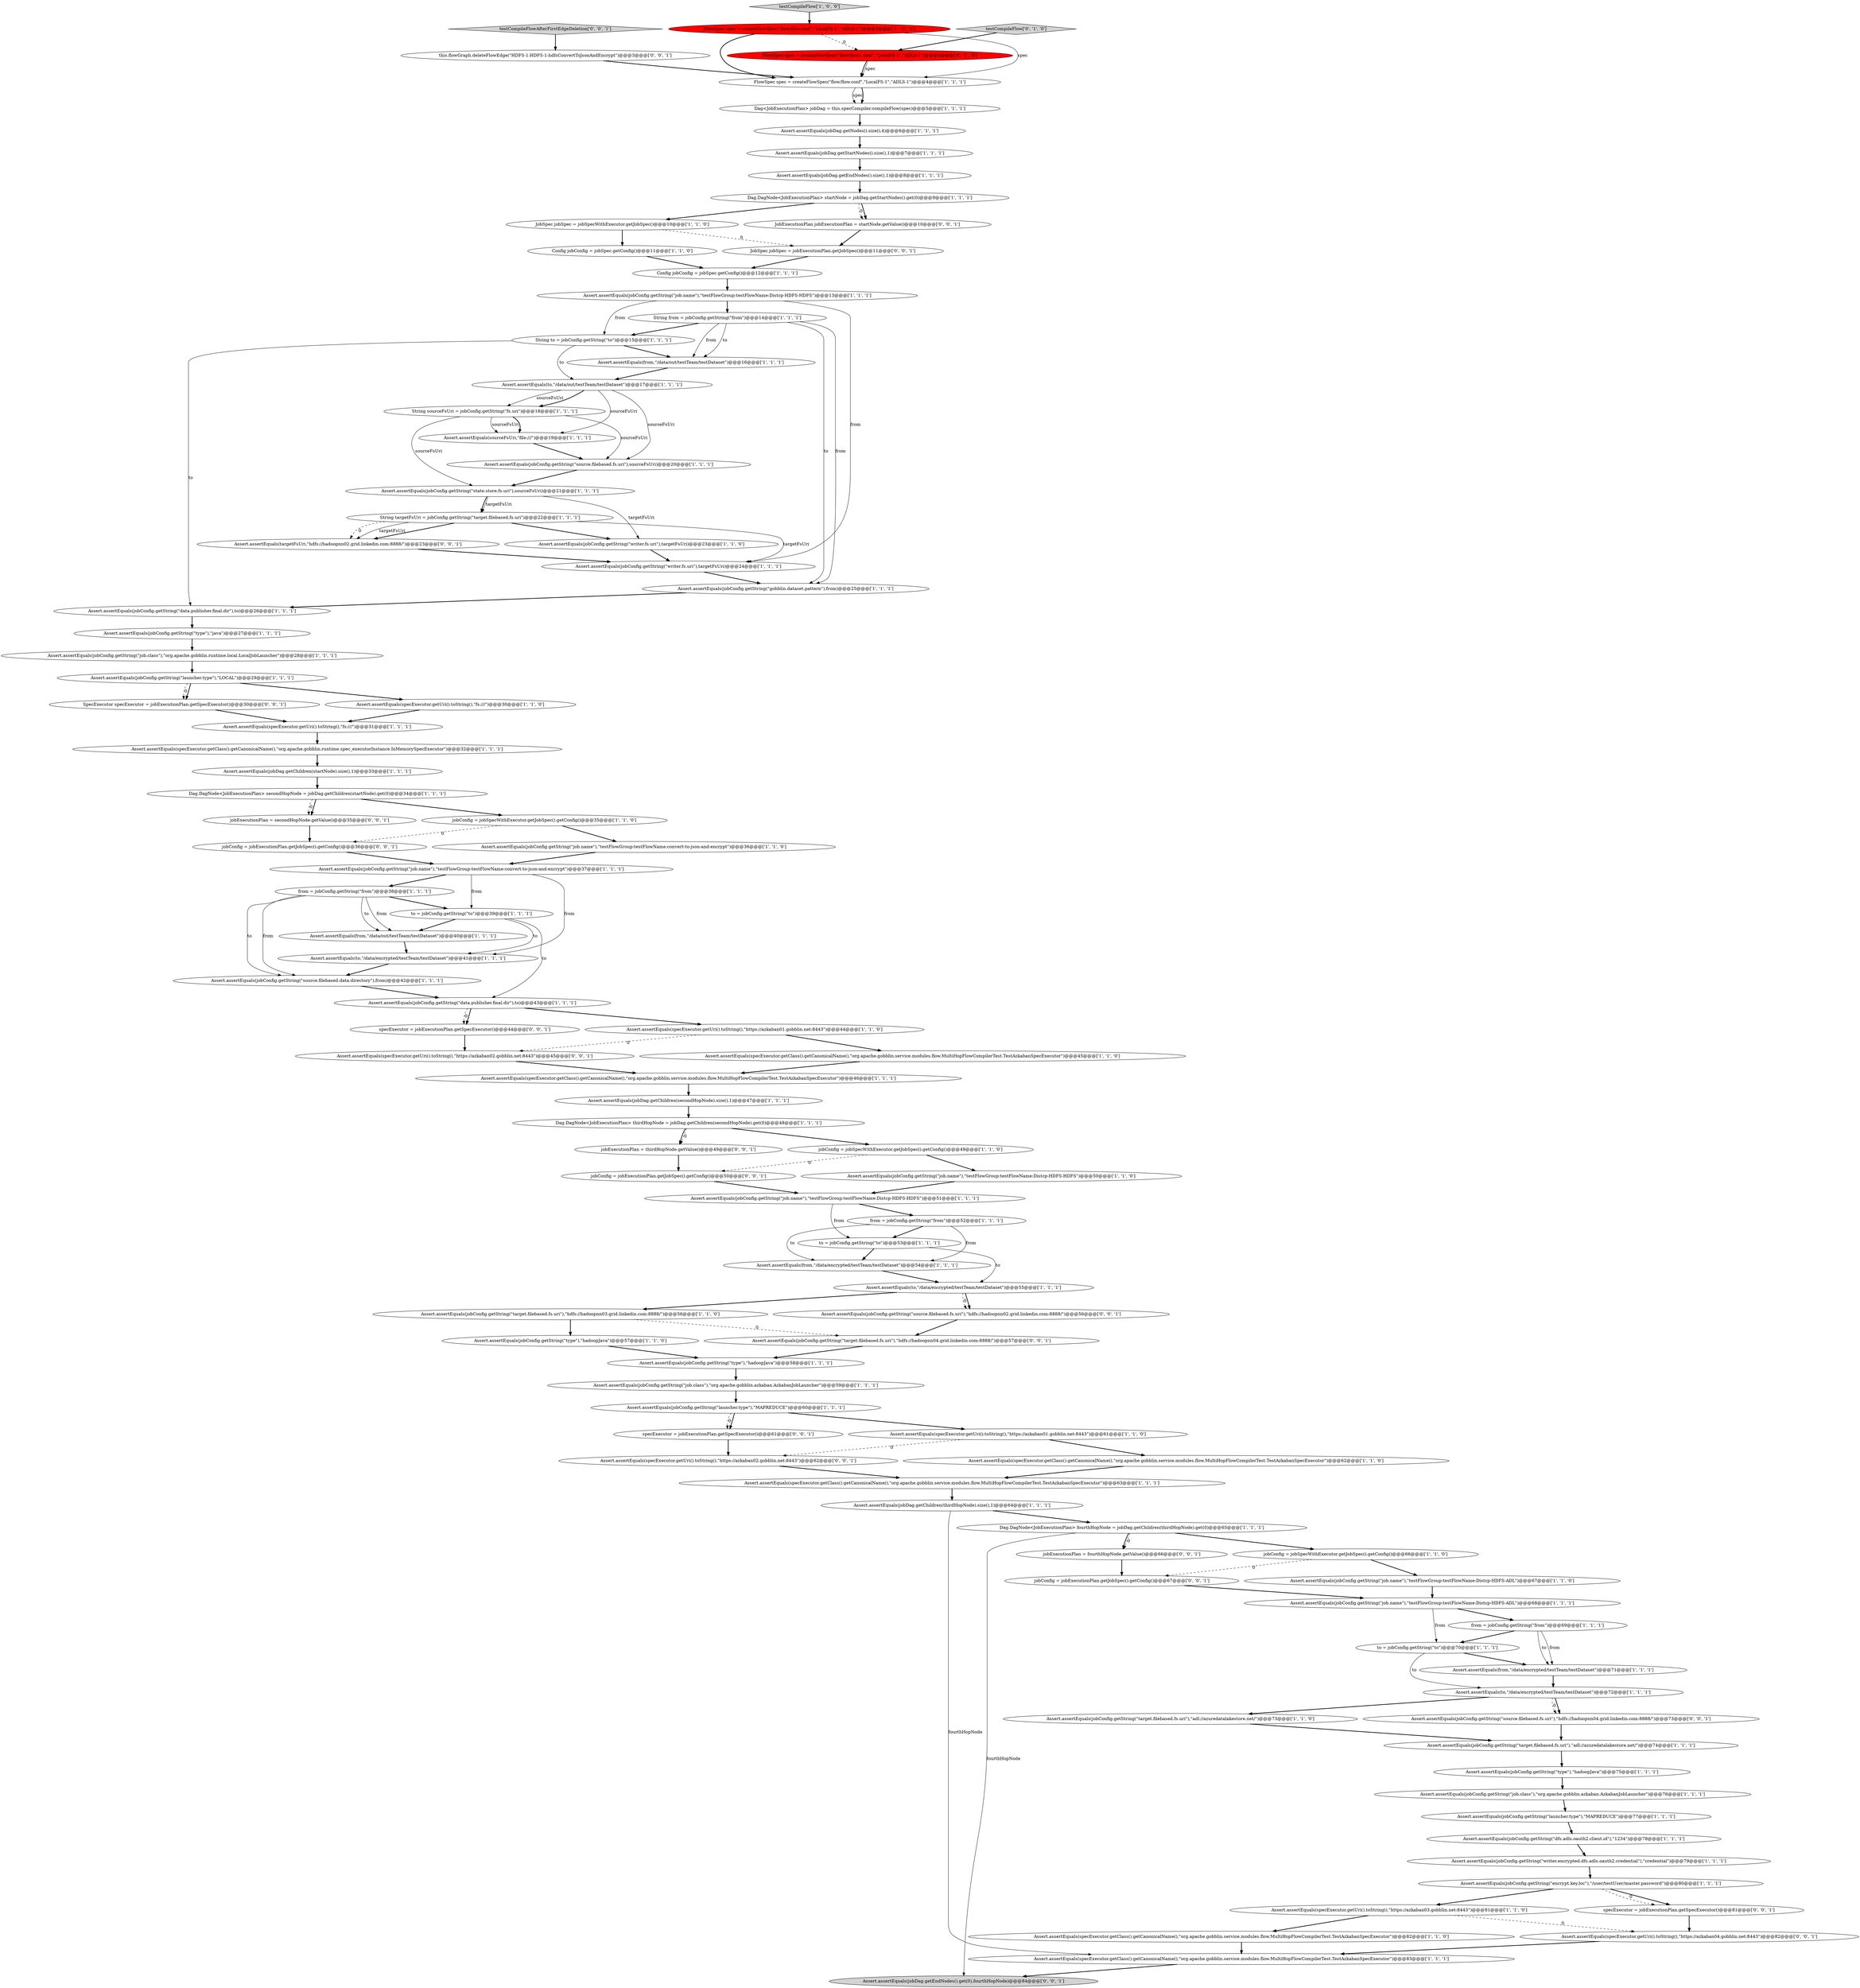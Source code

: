 digraph {
15 [style = filled, label = "FlowSpec spec = createFlowSpec(\"flow/flow.conf\",\"LocalFS-1\",\"ADLS-1\")@@@4@@@['1', '1', '1']", fillcolor = white, shape = ellipse image = "AAA0AAABBB1BBB"];
48 [style = filled, label = "Assert.assertEquals(from,\"/data/out/testTeam/testDataset\")@@@40@@@['1', '1', '1']", fillcolor = white, shape = ellipse image = "AAA0AAABBB1BBB"];
37 [style = filled, label = "Assert.assertEquals(jobConfig.getString(\"launcher.type\"),\"MAPREDUCE\")@@@60@@@['1', '1', '1']", fillcolor = white, shape = ellipse image = "AAA0AAABBB1BBB"];
4 [style = filled, label = "Assert.assertEquals(jobConfig.getString(\"launcher.type\"),\"MAPREDUCE\")@@@77@@@['1', '1', '1']", fillcolor = white, shape = ellipse image = "AAA0AAABBB1BBB"];
91 [style = filled, label = "Assert.assertEquals(jobConfig.getString(\"source.filebased.fs.uri\"),\"hdfs://hadoopnn04.grid.linkedin.com:8888/\")@@@73@@@['0', '0', '1']", fillcolor = white, shape = ellipse image = "AAA0AAABBB3BBB"];
53 [style = filled, label = "Assert.assertEquals(to,\"/data/encrypted/testTeam/testDataset\")@@@55@@@['1', '1', '1']", fillcolor = white, shape = ellipse image = "AAA0AAABBB1BBB"];
62 [style = filled, label = "Assert.assertEquals(jobConfig.getString(\"state.store.fs.uri\"),sourceFsUri)@@@21@@@['1', '1', '1']", fillcolor = white, shape = ellipse image = "AAA0AAABBB1BBB"];
93 [style = filled, label = "this.flowGraph.deleteFlowEdge(\"HDFS-1:HDFS-1:hdfsConvertToJsonAndEncrypt\")@@@3@@@['0', '0', '1']", fillcolor = white, shape = ellipse image = "AAA0AAABBB3BBB"];
85 [style = filled, label = "Assert.assertEquals(jobConfig.getString(\"target.filebased.fs.uri\"),\"hdfs://hadoopnn04.grid.linkedin.com:8888/\")@@@57@@@['0', '0', '1']", fillcolor = white, shape = ellipse image = "AAA0AAABBB3BBB"];
89 [style = filled, label = "jobExecutionPlan = secondHopNode.getValue()@@@35@@@['0', '0', '1']", fillcolor = white, shape = ellipse image = "AAA0AAABBB3BBB"];
59 [style = filled, label = "Assert.assertEquals(jobConfig.getString(\"job.name\"),\"testFlowGroup:testFlowName:Distcp-HDFS-HDFS\")@@@13@@@['1', '1', '1']", fillcolor = white, shape = ellipse image = "AAA0AAABBB1BBB"];
99 [style = filled, label = "specExecutor = jobExecutionPlan.getSpecExecutor()@@@61@@@['0', '0', '1']", fillcolor = white, shape = ellipse image = "AAA0AAABBB3BBB"];
9 [style = filled, label = "Assert.assertEquals(specExecutor.getClass().getCanonicalName(),\"org.apache.gobblin.runtime.spec_executorInstance.InMemorySpecExecutor\")@@@32@@@['1', '1', '1']", fillcolor = white, shape = ellipse image = "AAA0AAABBB1BBB"];
14 [style = filled, label = "Assert.assertEquals(jobConfig.getString(\"dfs.adls.oauth2.client.id\"),\"1234\")@@@78@@@['1', '1', '1']", fillcolor = white, shape = ellipse image = "AAA0AAABBB1BBB"];
0 [style = filled, label = "Assert.assertEquals(jobConfig.getString(\"type\"),\"hadoopJava\")@@@57@@@['1', '1', '0']", fillcolor = white, shape = ellipse image = "AAA0AAABBB1BBB"];
96 [style = filled, label = "SpecExecutor specExecutor = jobExecutionPlan.getSpecExecutor()@@@30@@@['0', '0', '1']", fillcolor = white, shape = ellipse image = "AAA0AAABBB3BBB"];
42 [style = filled, label = "jobConfig = jobSpecWithExecutor.getJobSpec().getConfig()@@@35@@@['1', '1', '0']", fillcolor = white, shape = ellipse image = "AAA0AAABBB1BBB"];
43 [style = filled, label = "from = jobConfig.getString(\"from\")@@@52@@@['1', '1', '1']", fillcolor = white, shape = ellipse image = "AAA0AAABBB1BBB"];
105 [style = filled, label = "Assert.assertEquals(specExecutor.getUri().toString(),\"https://azkaban02.gobblin.net:8443\")@@@45@@@['0', '0', '1']", fillcolor = white, shape = ellipse image = "AAA0AAABBB3BBB"];
77 [style = filled, label = "Assert.assertEquals(jobConfig.getString(\"writer.fs.uri\"),targetFsUri)@@@24@@@['1', '1', '1']", fillcolor = white, shape = ellipse image = "AAA0AAABBB1BBB"];
45 [style = filled, label = "Assert.assertEquals(jobConfig.getString(\"job.name\"),\"testFlowGroup:testFlowName:Distcp-HDFS-HDFS\")@@@51@@@['1', '1', '1']", fillcolor = white, shape = ellipse image = "AAA0AAABBB1BBB"];
63 [style = filled, label = "Dag<JobExecutionPlan> jobDag = this.specCompiler.compileFlow(spec)@@@5@@@['1', '1', '1']", fillcolor = white, shape = ellipse image = "AAA0AAABBB1BBB"];
69 [style = filled, label = "Assert.assertEquals(jobConfig.getString(\"gobblin.dataset.pattern\"),from)@@@25@@@['1', '1', '1']", fillcolor = white, shape = ellipse image = "AAA0AAABBB1BBB"];
5 [style = filled, label = "Assert.assertEquals(jobConfig.getString(\"target.filebased.fs.uri\"),\"hdfs://hadoopnn03.grid.linkedin.com:8888/\")@@@56@@@['1', '1', '0']", fillcolor = white, shape = ellipse image = "AAA0AAABBB1BBB"];
8 [style = filled, label = "Assert.assertEquals(specExecutor.getClass().getCanonicalName(),\"org.apache.gobblin.service.modules.flow.MultiHopFlowCompilerTest.TestAzkabanSpecExecutor\")@@@82@@@['1', '1', '0']", fillcolor = white, shape = ellipse image = "AAA0AAABBB1BBB"];
18 [style = filled, label = "Assert.assertEquals(jobDag.getChildren(startNode).size(),1)@@@33@@@['1', '1', '1']", fillcolor = white, shape = ellipse image = "AAA0AAABBB1BBB"];
79 [style = filled, label = "to = jobConfig.getString(\"to\")@@@70@@@['1', '1', '1']", fillcolor = white, shape = ellipse image = "AAA0AAABBB1BBB"];
23 [style = filled, label = "String targetFsUri = jobConfig.getString(\"target.filebased.fs.uri\")@@@22@@@['1', '1', '1']", fillcolor = white, shape = ellipse image = "AAA0AAABBB1BBB"];
22 [style = filled, label = "Assert.assertEquals(jobDag.getNodes().size(),4)@@@6@@@['1', '1', '1']", fillcolor = white, shape = ellipse image = "AAA0AAABBB1BBB"];
71 [style = filled, label = "Dag.DagNode<JobExecutionPlan> startNode = jobDag.getStartNodes().get(0)@@@9@@@['1', '1', '1']", fillcolor = white, shape = ellipse image = "AAA0AAABBB1BBB"];
104 [style = filled, label = "jobConfig = jobExecutionPlan.getJobSpec().getConfig()@@@50@@@['0', '0', '1']", fillcolor = white, shape = ellipse image = "AAA0AAABBB3BBB"];
101 [style = filled, label = "testCompileFlowAfterFirstEdgeDeletion['0', '0', '1']", fillcolor = lightgray, shape = diamond image = "AAA0AAABBB3BBB"];
95 [style = filled, label = "specExecutor = jobExecutionPlan.getSpecExecutor()@@@44@@@['0', '0', '1']", fillcolor = white, shape = ellipse image = "AAA0AAABBB3BBB"];
84 [style = filled, label = "Assert.assertEquals(specExecutor.getUri().toString(),\"https://azkaban02.gobblin.net:8443\")@@@62@@@['0', '0', '1']", fillcolor = white, shape = ellipse image = "AAA0AAABBB3BBB"];
97 [style = filled, label = "jobConfig = jobExecutionPlan.getJobSpec().getConfig()@@@36@@@['0', '0', '1']", fillcolor = white, shape = ellipse image = "AAA0AAABBB3BBB"];
24 [style = filled, label = "Assert.assertEquals(specExecutor.getUri().toString(),\"fs:///\")@@@30@@@['1', '1', '0']", fillcolor = white, shape = ellipse image = "AAA0AAABBB1BBB"];
7 [style = filled, label = "from = jobConfig.getString(\"from\")@@@38@@@['1', '1', '1']", fillcolor = white, shape = ellipse image = "AAA0AAABBB1BBB"];
100 [style = filled, label = "Assert.assertEquals(specExecutor.getUri().toString(),\"https://azkaban04.gobblin.net:8443\")@@@82@@@['0', '0', '1']", fillcolor = white, shape = ellipse image = "AAA0AAABBB3BBB"];
26 [style = filled, label = "jobConfig = jobSpecWithExecutor.getJobSpec().getConfig()@@@66@@@['1', '1', '0']", fillcolor = white, shape = ellipse image = "AAA0AAABBB1BBB"];
12 [style = filled, label = "JobSpec jobSpec = jobSpecWithExecutor.getJobSpec()@@@10@@@['1', '1', '0']", fillcolor = white, shape = ellipse image = "AAA0AAABBB1BBB"];
21 [style = filled, label = "testCompileFlow['1', '0', '0']", fillcolor = lightgray, shape = diamond image = "AAA0AAABBB1BBB"];
98 [style = filled, label = "jobExecutionPlan = thirdHopNode.getValue()@@@49@@@['0', '0', '1']", fillcolor = white, shape = ellipse image = "AAA0AAABBB3BBB"];
36 [style = filled, label = "Assert.assertEquals(jobConfig.getString(\"type\"),\"hadoopJava\")@@@58@@@['1', '1', '1']", fillcolor = white, shape = ellipse image = "AAA0AAABBB1BBB"];
90 [style = filled, label = "JobSpec jobSpec = jobExecutionPlan.getJobSpec()@@@11@@@['0', '0', '1']", fillcolor = white, shape = ellipse image = "AAA0AAABBB3BBB"];
46 [style = filled, label = "Assert.assertEquals(jobConfig.getString(\"target.filebased.fs.uri\"),\"adl://azuredatalakestore.net/\")@@@73@@@['1', '1', '0']", fillcolor = white, shape = ellipse image = "AAA0AAABBB1BBB"];
2 [style = filled, label = "Assert.assertEquals(specExecutor.getClass().getCanonicalName(),\"org.apache.gobblin.service.modules.flow.MultiHopFlowCompilerTest.TestAzkabanSpecExecutor\")@@@63@@@['1', '1', '1']", fillcolor = white, shape = ellipse image = "AAA0AAABBB1BBB"];
66 [style = filled, label = "from = jobConfig.getString(\"from\")@@@69@@@['1', '1', '1']", fillcolor = white, shape = ellipse image = "AAA0AAABBB1BBB"];
75 [style = filled, label = "Config jobConfig = jobSpec.getConfig()@@@12@@@['1', '1', '1']", fillcolor = white, shape = ellipse image = "AAA0AAABBB1BBB"];
67 [style = filled, label = "Assert.assertEquals(jobConfig.getString(\"data.publisher.final.dir\"),to)@@@43@@@['1', '1', '1']", fillcolor = white, shape = ellipse image = "AAA0AAABBB1BBB"];
54 [style = filled, label = "Dag.DagNode<JobExecutionPlan> secondHopNode = jobDag.getChildren(startNode).get(0)@@@34@@@['1', '1', '1']", fillcolor = white, shape = ellipse image = "AAA0AAABBB1BBB"];
65 [style = filled, label = "Assert.assertEquals(jobDag.getStartNodes().size(),1)@@@7@@@['1', '1', '1']", fillcolor = white, shape = ellipse image = "AAA0AAABBB1BBB"];
64 [style = filled, label = "Assert.assertEquals(to,\"/data/encrypted/testTeam/testDataset\")@@@41@@@['1', '1', '1']", fillcolor = white, shape = ellipse image = "AAA0AAABBB1BBB"];
33 [style = filled, label = "Assert.assertEquals(specExecutor.getUri().toString(),\"https://azkaban01.gobblin.net:8443\")@@@44@@@['1', '1', '0']", fillcolor = white, shape = ellipse image = "AAA0AAABBB1BBB"];
10 [style = filled, label = "Assert.assertEquals(jobConfig.getString(\"type\"),\"hadoopJava\")@@@75@@@['1', '1', '1']", fillcolor = white, shape = ellipse image = "AAA0AAABBB1BBB"];
74 [style = filled, label = "Assert.assertEquals(from,\"/data/out/testTeam/testDataset\")@@@16@@@['1', '1', '1']", fillcolor = white, shape = ellipse image = "AAA0AAABBB1BBB"];
52 [style = filled, label = "String to = jobConfig.getString(\"to\")@@@15@@@['1', '1', '1']", fillcolor = white, shape = ellipse image = "AAA0AAABBB1BBB"];
81 [style = filled, label = "String sourceFsUri = jobConfig.getString(\"fs.uri\")@@@18@@@['1', '1', '1']", fillcolor = white, shape = ellipse image = "AAA0AAABBB1BBB"];
16 [style = filled, label = "Assert.assertEquals(specExecutor.getClass().getCanonicalName(),\"org.apache.gobblin.service.modules.flow.MultiHopFlowCompilerTest.TestAzkabanSpecExecutor\")@@@46@@@['1', '1', '1']", fillcolor = white, shape = ellipse image = "AAA0AAABBB1BBB"];
17 [style = filled, label = "Assert.assertEquals(jobConfig.getString(\"job.class\"),\"org.apache.gobblin.azkaban.AzkabanJobLauncher\")@@@59@@@['1', '1', '1']", fillcolor = white, shape = ellipse image = "AAA0AAABBB1BBB"];
31 [style = filled, label = "Assert.assertEquals(jobDag.getChildren(secondHopNode).size(),1)@@@47@@@['1', '1', '1']", fillcolor = white, shape = ellipse image = "AAA0AAABBB1BBB"];
40 [style = filled, label = "Assert.assertEquals(jobDag.getEndNodes().size(),1)@@@8@@@['1', '1', '1']", fillcolor = white, shape = ellipse image = "AAA0AAABBB1BBB"];
88 [style = filled, label = "Assert.assertEquals(targetFsUri,\"hdfs://hadoopnn02.grid.linkedin.com:8888/\")@@@23@@@['0', '0', '1']", fillcolor = white, shape = ellipse image = "AAA0AAABBB3BBB"];
83 [style = filled, label = "FlowSpec spec = createFlowSpec(\"flow/flow1.conf\",\"LocalFS-1\",\"ADLS-1\")@@@3@@@['0', '1', '0']", fillcolor = red, shape = ellipse image = "AAA1AAABBB2BBB"];
11 [style = filled, label = "Config jobConfig = jobSpec.getConfig()@@@11@@@['1', '1', '0']", fillcolor = white, shape = ellipse image = "AAA0AAABBB1BBB"];
25 [style = filled, label = "Assert.assertEquals(specExecutor.getClass().getCanonicalName(),\"org.apache.gobblin.service.modules.flow.MultiHopFlowCompilerTest.TestAzkabanSpecExecutor\")@@@62@@@['1', '1', '0']", fillcolor = white, shape = ellipse image = "AAA0AAABBB1BBB"];
27 [style = filled, label = "to = jobConfig.getString(\"to\")@@@53@@@['1', '1', '1']", fillcolor = white, shape = ellipse image = "AAA0AAABBB1BBB"];
55 [style = filled, label = "Assert.assertEquals(from,\"/data/encrypted/testTeam/testDataset\")@@@71@@@['1', '1', '1']", fillcolor = white, shape = ellipse image = "AAA0AAABBB1BBB"];
78 [style = filled, label = "String from = jobConfig.getString(\"from\")@@@14@@@['1', '1', '1']", fillcolor = white, shape = ellipse image = "AAA0AAABBB1BBB"];
82 [style = filled, label = "testCompileFlow['0', '1', '0']", fillcolor = lightgray, shape = diamond image = "AAA0AAABBB2BBB"];
50 [style = filled, label = "Assert.assertEquals(jobConfig.getString(\"job.name\"),\"testFlowGroup:testFlowName:Distcp-HDFS-ADL\")@@@68@@@['1', '1', '1']", fillcolor = white, shape = ellipse image = "AAA0AAABBB1BBB"];
47 [style = filled, label = "Assert.assertEquals(jobConfig.getString(\"writer.encrypted.dfs.adls.oauth2.credential\"),\"credential\")@@@79@@@['1', '1', '1']", fillcolor = white, shape = ellipse image = "AAA0AAABBB1BBB"];
28 [style = filled, label = "Dag.DagNode<JobExecutionPlan> fourthHopNode = jobDag.getChildren(thirdHopNode).get(0)@@@65@@@['1', '1', '1']", fillcolor = white, shape = ellipse image = "AAA0AAABBB1BBB"];
72 [style = filled, label = "Assert.assertEquals(specExecutor.getUri().toString(),\"https://azkaban01.gobblin.net:8443\")@@@61@@@['1', '1', '0']", fillcolor = white, shape = ellipse image = "AAA0AAABBB1BBB"];
73 [style = filled, label = "Assert.assertEquals(to,\"/data/encrypted/testTeam/testDataset\")@@@72@@@['1', '1', '1']", fillcolor = white, shape = ellipse image = "AAA0AAABBB1BBB"];
70 [style = filled, label = "Assert.assertEquals(specExecutor.getClass().getCanonicalName(),\"org.apache.gobblin.service.modules.flow.MultiHopFlowCompilerTest.TestAzkabanSpecExecutor\")@@@83@@@['1', '1', '1']", fillcolor = white, shape = ellipse image = "AAA0AAABBB1BBB"];
57 [style = filled, label = "Assert.assertEquals(jobConfig.getString(\"source.filebased.fs.uri\"),sourceFsUri)@@@20@@@['1', '1', '1']", fillcolor = white, shape = ellipse image = "AAA0AAABBB1BBB"];
44 [style = filled, label = "Assert.assertEquals(jobConfig.getString(\"job.name\"),\"testFlowGroup:testFlowName:Distcp-HDFS-HDFS\")@@@50@@@['1', '1', '0']", fillcolor = white, shape = ellipse image = "AAA0AAABBB1BBB"];
38 [style = filled, label = "Assert.assertEquals(jobConfig.getString(\"job.name\"),\"testFlowGroup:testFlowName:convert-to-json-and-encrypt\")@@@36@@@['1', '1', '0']", fillcolor = white, shape = ellipse image = "AAA0AAABBB1BBB"];
13 [style = filled, label = "Assert.assertEquals(sourceFsUri,\"file:///\")@@@19@@@['1', '1', '1']", fillcolor = white, shape = ellipse image = "AAA0AAABBB1BBB"];
30 [style = filled, label = "Assert.assertEquals(jobConfig.getString(\"job.name\"),\"testFlowGroup:testFlowName:convert-to-json-and-encrypt\")@@@37@@@['1', '1', '1']", fillcolor = white, shape = ellipse image = "AAA0AAABBB1BBB"];
58 [style = filled, label = "Assert.assertEquals(from,\"/data/encrypted/testTeam/testDataset\")@@@54@@@['1', '1', '1']", fillcolor = white, shape = ellipse image = "AAA0AAABBB1BBB"];
94 [style = filled, label = "Assert.assertEquals(jobDag.getEndNodes().get(0),fourthHopNode)@@@84@@@['0', '0', '1']", fillcolor = lightgray, shape = ellipse image = "AAA0AAABBB3BBB"];
92 [style = filled, label = "Assert.assertEquals(jobConfig.getString(\"source.filebased.fs.uri\"),\"hdfs://hadoopnn02.grid.linkedin.com:8888/\")@@@56@@@['0', '0', '1']", fillcolor = white, shape = ellipse image = "AAA0AAABBB3BBB"];
39 [style = filled, label = "Assert.assertEquals(jobConfig.getString(\"encrypt.key.loc\"),\"/user/testUser/master.password\")@@@80@@@['1', '1', '1']", fillcolor = white, shape = ellipse image = "AAA0AAABBB1BBB"];
49 [style = filled, label = "Assert.assertEquals(specExecutor.getUri().toString(),\"fs:///\")@@@31@@@['1', '1', '1']", fillcolor = white, shape = ellipse image = "AAA0AAABBB1BBB"];
86 [style = filled, label = "specExecutor = jobExecutionPlan.getSpecExecutor()@@@81@@@['0', '0', '1']", fillcolor = white, shape = ellipse image = "AAA0AAABBB3BBB"];
102 [style = filled, label = "jobExecutionPlan = fourthHopNode.getValue()@@@66@@@['0', '0', '1']", fillcolor = white, shape = ellipse image = "AAA0AAABBB3BBB"];
103 [style = filled, label = "JobExecutionPlan jobExecutionPlan = startNode.getValue()@@@10@@@['0', '0', '1']", fillcolor = white, shape = ellipse image = "AAA0AAABBB3BBB"];
19 [style = filled, label = "Assert.assertEquals(jobConfig.getString(\"job.class\"),\"org.apache.gobblin.azkaban.AzkabanJobLauncher\")@@@76@@@['1', '1', '1']", fillcolor = white, shape = ellipse image = "AAA0AAABBB1BBB"];
61 [style = filled, label = "Assert.assertEquals(specExecutor.getClass().getCanonicalName(),\"org.apache.gobblin.service.modules.flow.MultiHopFlowCompilerTest.TestAzkabanSpecExecutor\")@@@45@@@['1', '1', '0']", fillcolor = white, shape = ellipse image = "AAA0AAABBB1BBB"];
34 [style = filled, label = "Assert.assertEquals(specExecutor.getUri().toString(),\"https://azkaban03.gobblin.net:8443\")@@@81@@@['1', '1', '0']", fillcolor = white, shape = ellipse image = "AAA0AAABBB1BBB"];
32 [style = filled, label = "Dag.DagNode<JobExecutionPlan> thirdHopNode = jobDag.getChildren(secondHopNode).get(0)@@@48@@@['1', '1', '1']", fillcolor = white, shape = ellipse image = "AAA0AAABBB1BBB"];
20 [style = filled, label = "Assert.assertEquals(jobConfig.getString(\"writer.fs.uri\"),targetFsUri)@@@23@@@['1', '1', '0']", fillcolor = white, shape = ellipse image = "AAA0AAABBB1BBB"];
1 [style = filled, label = "Assert.assertEquals(jobDag.getChildren(thirdHopNode).size(),1)@@@64@@@['1', '1', '1']", fillcolor = white, shape = ellipse image = "AAA0AAABBB1BBB"];
68 [style = filled, label = "Assert.assertEquals(jobConfig.getString(\"job.name\"),\"testFlowGroup:testFlowName:Distcp-HDFS-ADL\")@@@67@@@['1', '1', '0']", fillcolor = white, shape = ellipse image = "AAA0AAABBB1BBB"];
29 [style = filled, label = "Assert.assertEquals(jobConfig.getString(\"data.publisher.final.dir\"),to)@@@26@@@['1', '1', '1']", fillcolor = white, shape = ellipse image = "AAA0AAABBB1BBB"];
51 [style = filled, label = "FlowSpec spec = createFlowSpec(\"flow/flow.conf\",\"LocalFS-1\",\"ADLS-1\")@@@3@@@['1', '0', '0']", fillcolor = red, shape = ellipse image = "AAA1AAABBB1BBB"];
80 [style = filled, label = "Assert.assertEquals(jobConfig.getString(\"source.filebased.data.directory\"),from)@@@42@@@['1', '1', '1']", fillcolor = white, shape = ellipse image = "AAA0AAABBB1BBB"];
35 [style = filled, label = "to = jobConfig.getString(\"to\")@@@39@@@['1', '1', '1']", fillcolor = white, shape = ellipse image = "AAA0AAABBB1BBB"];
6 [style = filled, label = "Assert.assertEquals(jobConfig.getString(\"target.filebased.fs.uri\"),\"adl://azuredatalakestore.net/\")@@@74@@@['1', '1', '1']", fillcolor = white, shape = ellipse image = "AAA0AAABBB1BBB"];
76 [style = filled, label = "Assert.assertEquals(jobConfig.getString(\"type\"),\"java\")@@@27@@@['1', '1', '1']", fillcolor = white, shape = ellipse image = "AAA0AAABBB1BBB"];
60 [style = filled, label = "Assert.assertEquals(jobConfig.getString(\"job.class\"),\"org.apache.gobblin.runtime.local.LocalJobLauncher\")@@@28@@@['1', '1', '1']", fillcolor = white, shape = ellipse image = "AAA0AAABBB1BBB"];
87 [style = filled, label = "jobConfig = jobExecutionPlan.getJobSpec().getConfig()@@@67@@@['0', '0', '1']", fillcolor = white, shape = ellipse image = "AAA0AAABBB3BBB"];
3 [style = filled, label = "jobConfig = jobSpecWithExecutor.getJobSpec().getConfig()@@@49@@@['1', '1', '0']", fillcolor = white, shape = ellipse image = "AAA0AAABBB1BBB"];
56 [style = filled, label = "Assert.assertEquals(jobConfig.getString(\"launcher.type\"),\"LOCAL\")@@@29@@@['1', '1', '1']", fillcolor = white, shape = ellipse image = "AAA0AAABBB1BBB"];
41 [style = filled, label = "Assert.assertEquals(to,\"/data/out/testTeam/testDataset\")@@@17@@@['1', '1', '1']", fillcolor = white, shape = ellipse image = "AAA0AAABBB1BBB"];
41->81 [style = solid, label="sourceFsUri"];
29->76 [style = bold, label=""];
35->48 [style = bold, label=""];
59->52 [style = solid, label="from"];
64->80 [style = bold, label=""];
21->51 [style = bold, label=""];
78->69 [style = solid, label="from"];
34->100 [style = dashed, label="0"];
57->62 [style = bold, label=""];
68->50 [style = bold, label=""];
10->19 [style = bold, label=""];
70->94 [style = bold, label=""];
7->35 [style = bold, label=""];
83->15 [style = solid, label="spec"];
72->84 [style = dashed, label="0"];
27->58 [style = bold, label=""];
103->90 [style = bold, label=""];
88->77 [style = bold, label=""];
12->90 [style = dashed, label="0"];
22->65 [style = bold, label=""];
59->78 [style = bold, label=""];
23->88 [style = bold, label=""];
63->22 [style = bold, label=""];
1->28 [style = bold, label=""];
24->49 [style = bold, label=""];
76->60 [style = bold, label=""];
38->30 [style = bold, label=""];
45->27 [style = solid, label="from"];
35->64 [style = solid, label="to"];
45->43 [style = bold, label=""];
99->84 [style = bold, label=""];
5->0 [style = bold, label=""];
43->58 [style = solid, label="from"];
41->57 [style = solid, label="sourceFsUri"];
52->74 [style = bold, label=""];
50->66 [style = bold, label=""];
23->88 [style = dashed, label="0"];
62->23 [style = bold, label=""];
36->17 [style = bold, label=""];
42->97 [style = dashed, label="0"];
101->93 [style = bold, label=""];
32->3 [style = bold, label=""];
26->68 [style = bold, label=""];
73->46 [style = bold, label=""];
39->86 [style = bold, label=""];
81->62 [style = solid, label="sourceFsUri"];
84->2 [style = bold, label=""];
52->29 [style = solid, label="to"];
81->13 [style = solid, label="sourceFsUri"];
67->95 [style = bold, label=""];
75->59 [style = bold, label=""];
74->41 [style = bold, label=""];
53->92 [style = bold, label=""];
91->6 [style = bold, label=""];
41->13 [style = solid, label="sourceFsUri"];
92->85 [style = bold, label=""];
39->34 [style = bold, label=""];
67->33 [style = bold, label=""];
56->96 [style = bold, label=""];
46->6 [style = bold, label=""];
12->11 [style = bold, label=""];
81->13 [style = bold, label=""];
85->36 [style = bold, label=""];
52->41 [style = solid, label="to"];
83->15 [style = bold, label=""];
47->39 [style = bold, label=""];
34->8 [style = bold, label=""];
39->86 [style = dashed, label="0"];
17->37 [style = bold, label=""];
71->103 [style = bold, label=""];
25->2 [style = bold, label=""];
0->36 [style = bold, label=""];
51->15 [style = solid, label="spec"];
13->57 [style = bold, label=""];
66->55 [style = solid, label="to"];
7->80 [style = solid, label="from"];
86->100 [style = bold, label=""];
28->94 [style = solid, label="fourthHopNode"];
26->87 [style = dashed, label="0"];
30->7 [style = bold, label=""];
67->95 [style = dashed, label="0"];
43->27 [style = bold, label=""];
97->30 [style = bold, label=""];
71->103 [style = dashed, label="0"];
33->105 [style = dashed, label="0"];
37->99 [style = bold, label=""];
44->45 [style = bold, label=""];
42->38 [style = bold, label=""];
1->70 [style = solid, label="fourthHopNode"];
60->56 [style = bold, label=""];
104->45 [style = bold, label=""];
65->40 [style = bold, label=""];
23->20 [style = bold, label=""];
4->14 [style = bold, label=""];
79->55 [style = bold, label=""];
53->92 [style = dashed, label="0"];
2->1 [style = bold, label=""];
37->99 [style = dashed, label="0"];
31->32 [style = bold, label=""];
32->98 [style = dashed, label="0"];
77->69 [style = bold, label=""];
7->48 [style = solid, label="from"];
48->64 [style = bold, label=""];
78->74 [style = solid, label="to"];
28->26 [style = bold, label=""];
56->24 [style = bold, label=""];
78->52 [style = bold, label=""];
30->64 [style = solid, label="from"];
82->83 [style = bold, label=""];
54->42 [style = bold, label=""];
95->105 [style = bold, label=""];
40->71 [style = bold, label=""];
3->44 [style = bold, label=""];
59->77 [style = solid, label="from"];
62->20 [style = solid, label="targetFsUri"];
9->18 [style = bold, label=""];
79->73 [style = solid, label="to"];
58->53 [style = bold, label=""];
87->50 [style = bold, label=""];
66->55 [style = solid, label="from"];
16->31 [style = bold, label=""];
6->10 [style = bold, label=""];
28->102 [style = dashed, label="0"];
80->67 [style = bold, label=""];
73->91 [style = bold, label=""];
14->47 [style = bold, label=""];
41->81 [style = bold, label=""];
11->75 [style = bold, label=""];
105->16 [style = bold, label=""];
98->104 [style = bold, label=""];
56->96 [style = dashed, label="0"];
7->48 [style = solid, label="to"];
35->67 [style = solid, label="to"];
54->89 [style = bold, label=""];
73->91 [style = dashed, label="0"];
32->98 [style = bold, label=""];
28->102 [style = bold, label=""];
54->89 [style = dashed, label="0"];
51->83 [style = dashed, label="0"];
33->61 [style = bold, label=""];
5->85 [style = dashed, label="0"];
15->63 [style = solid, label="spec"];
61->16 [style = bold, label=""];
72->25 [style = bold, label=""];
78->69 [style = solid, label="to"];
43->58 [style = solid, label="to"];
78->74 [style = solid, label="from"];
23->77 [style = solid, label="targetFsUri"];
53->5 [style = bold, label=""];
27->53 [style = solid, label="to"];
55->73 [style = bold, label=""];
62->23 [style = solid, label="targetFsUri"];
30->35 [style = solid, label="from"];
3->104 [style = dashed, label="0"];
100->70 [style = bold, label=""];
71->12 [style = bold, label=""];
7->80 [style = solid, label="to"];
37->72 [style = bold, label=""];
23->88 [style = solid, label="targetFsUri"];
90->75 [style = bold, label=""];
96->49 [style = bold, label=""];
89->97 [style = bold, label=""];
102->87 [style = bold, label=""];
8->70 [style = bold, label=""];
81->57 [style = solid, label="sourceFsUri"];
50->79 [style = solid, label="from"];
19->4 [style = bold, label=""];
51->15 [style = bold, label=""];
93->15 [style = bold, label=""];
18->54 [style = bold, label=""];
15->63 [style = bold, label=""];
49->9 [style = bold, label=""];
20->77 [style = bold, label=""];
69->29 [style = bold, label=""];
66->79 [style = bold, label=""];
}
